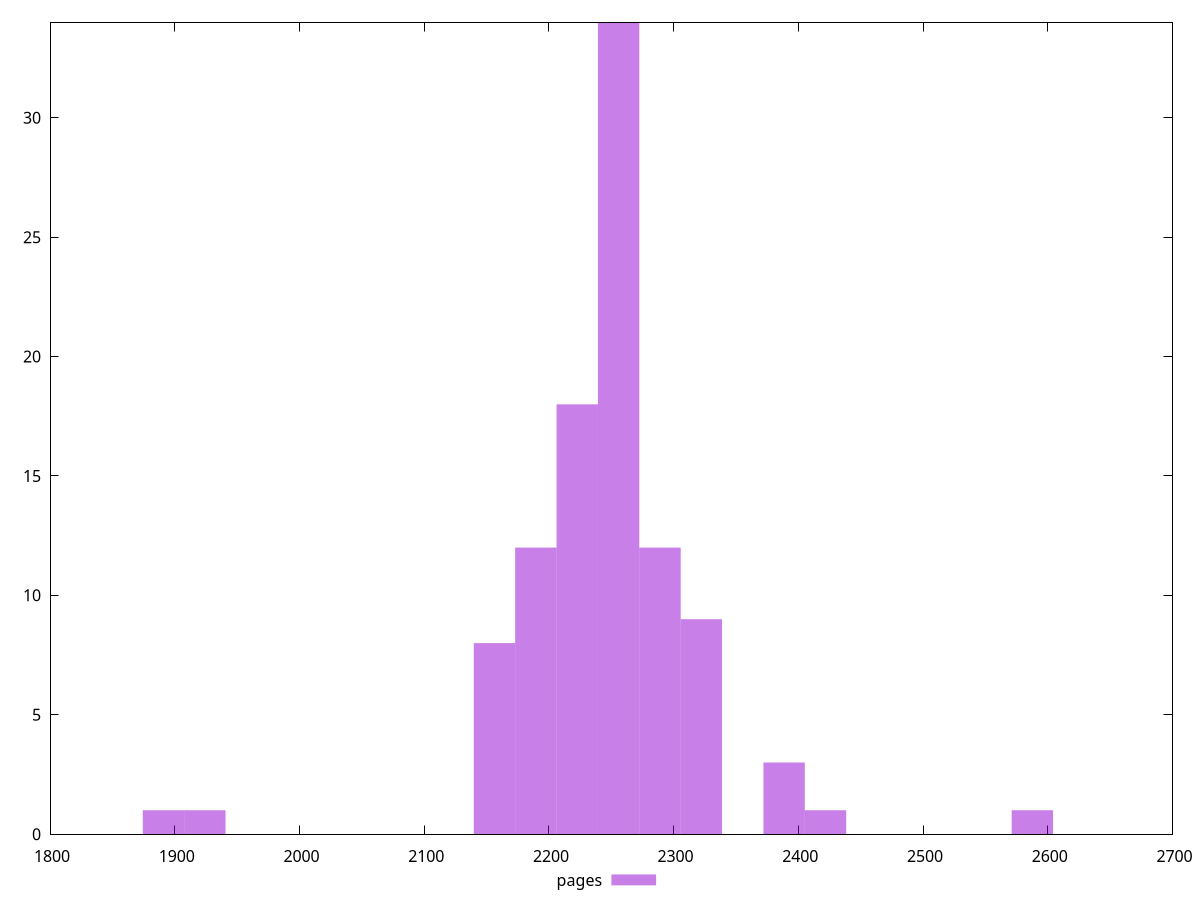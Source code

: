 $_pages <<EOF
1924.1469135993093 1
2421.771115392234 1
2289.071328247454 12
2222.7214346750643 18
2255.896381461259 34
2156.371541102674 8
2388.596168606039 3
2322.246275033649 9
2189.5464878888693 12
1890.9719668131142 1
2587.645849323209 1
EOF
set key outside below
set terminal pngcairo
set output "report_00004_2020-11-02T20-21-41.718Z/mainthread-work-breakdown/pages//raw_hist.png"
set yrange [0:34]
set boxwidth 33.17494678619499
set style fill transparent solid 0.5 noborder
plot $_pages title "pages" with boxes ,